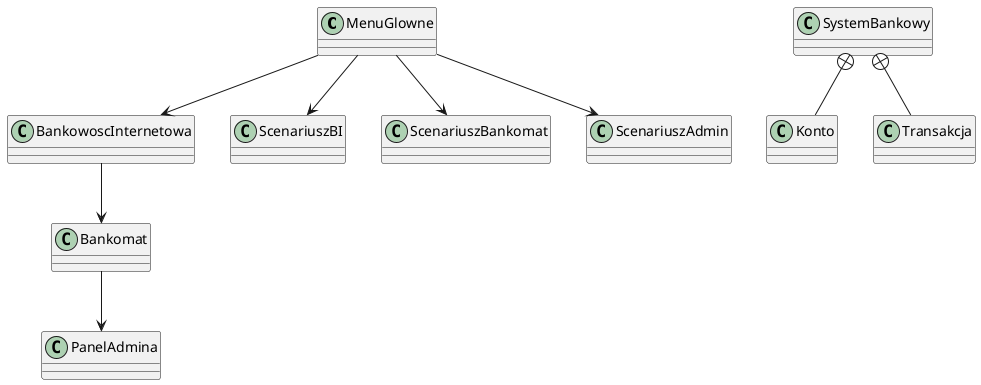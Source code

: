 @startuml
MenuGlowne --> BankowoscInternetowa
BankowoscInternetowa --> Bankomat
Bankomat --> PanelAdmina

MenuGlowne --> ScenariuszBI
MenuGlowne --> ScenariuszBankomat
MenuGlowne --> ScenariuszAdmin

SystemBankowy +-- Konto
SystemBankowy +-- Transakcja
@enduml